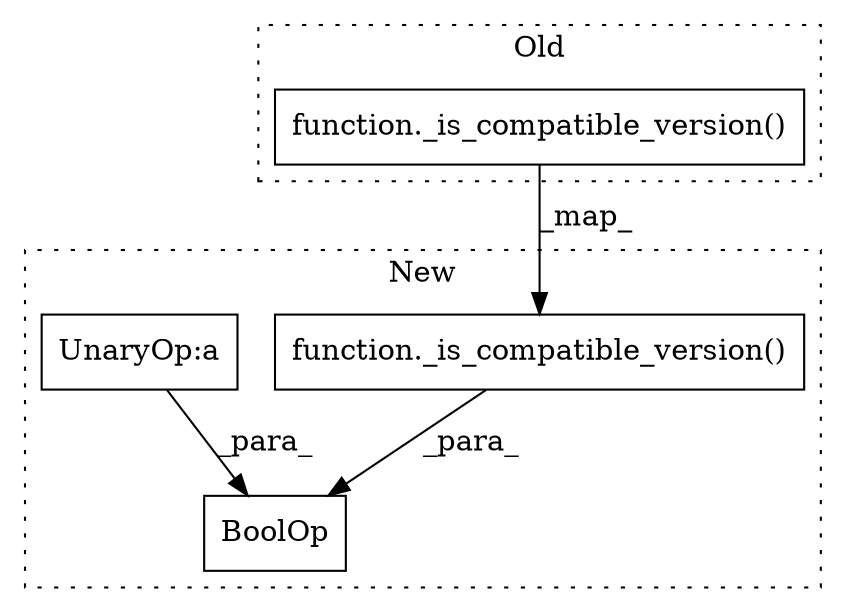 digraph G {
subgraph cluster0 {
1 [label="function._is_compatible_version()" a="75" s="4939,4966" l="23,1" shape="box"];
label = "Old";
style="dotted";
}
subgraph cluster1 {
2 [label="function._is_compatible_version()" a="75" s="5158,5185" l="23,1" shape="box"];
3 [label="BoolOp" a="72" s="5125" l="61" shape="box"];
4 [label="UnaryOp:a" a="61" s="5125" l="3" shape="box"];
label = "New";
style="dotted";
}
1 -> 2 [label="_map_"];
2 -> 3 [label="_para_"];
4 -> 3 [label="_para_"];
}